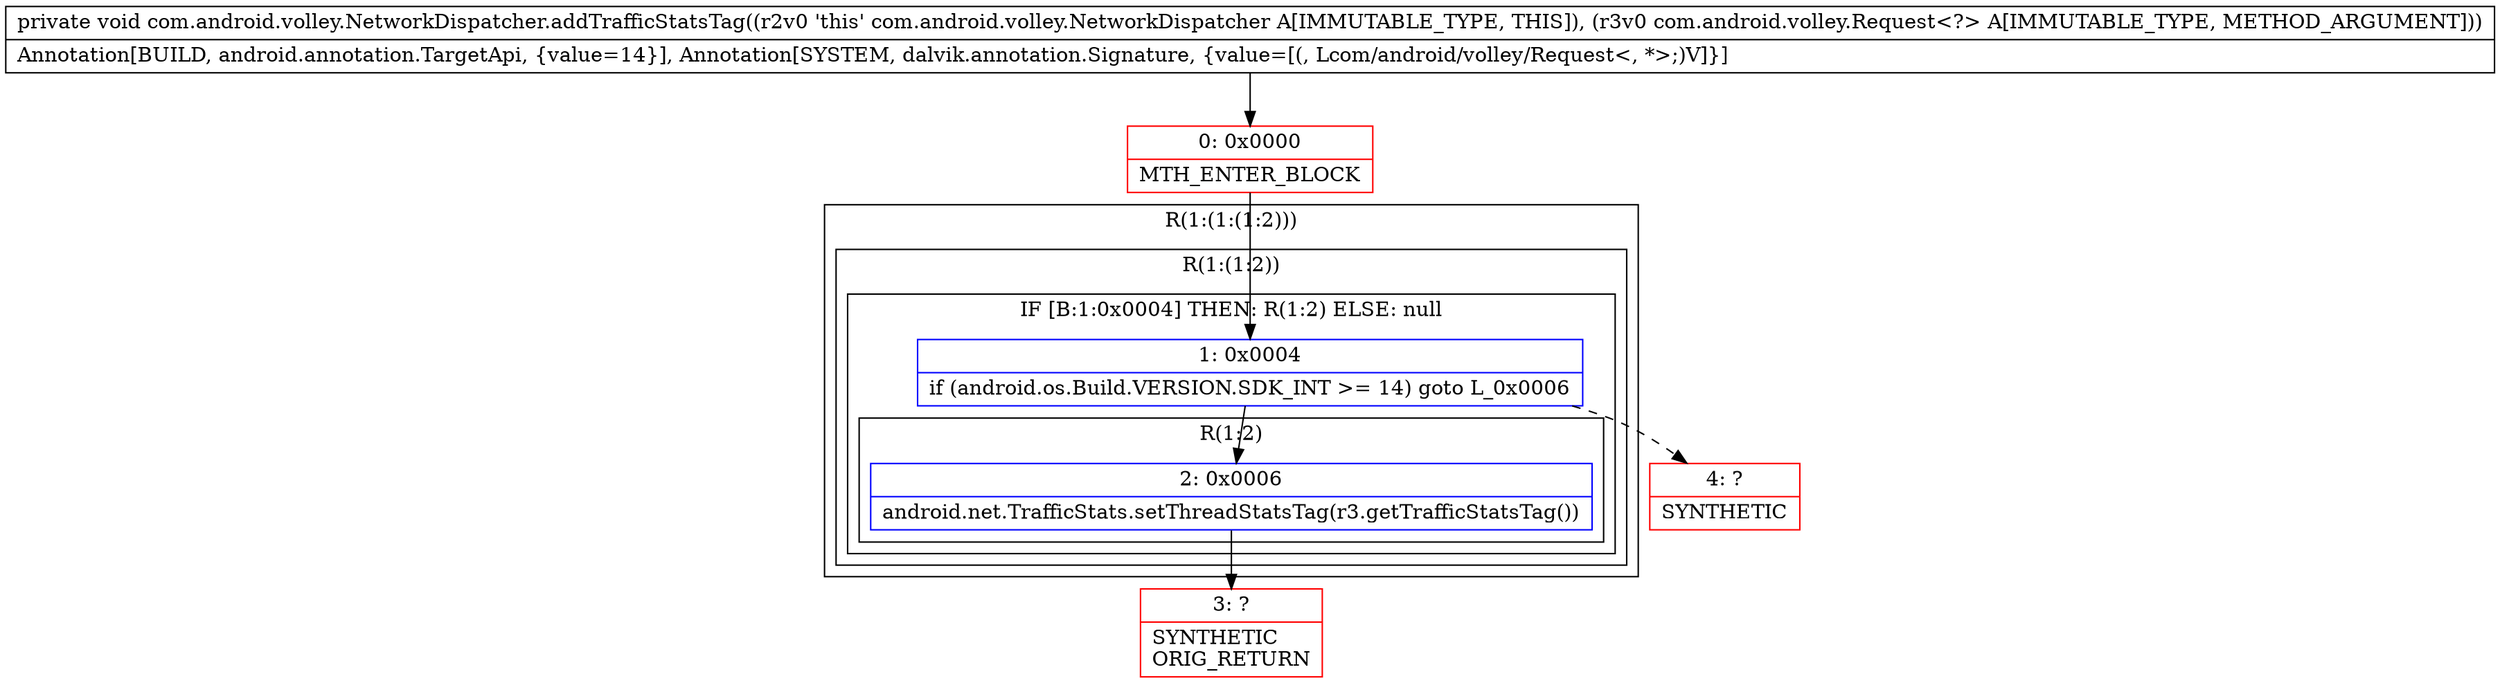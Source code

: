 digraph "CFG forcom.android.volley.NetworkDispatcher.addTrafficStatsTag(Lcom\/android\/volley\/Request;)V" {
subgraph cluster_Region_1067978486 {
label = "R(1:(1:(1:2)))";
node [shape=record,color=blue];
subgraph cluster_Region_1796065117 {
label = "R(1:(1:2))";
node [shape=record,color=blue];
subgraph cluster_IfRegion_1008816520 {
label = "IF [B:1:0x0004] THEN: R(1:2) ELSE: null";
node [shape=record,color=blue];
Node_1 [shape=record,label="{1\:\ 0x0004|if (android.os.Build.VERSION.SDK_INT \>= 14) goto L_0x0006\l}"];
subgraph cluster_Region_1646273057 {
label = "R(1:2)";
node [shape=record,color=blue];
Node_2 [shape=record,label="{2\:\ 0x0006|android.net.TrafficStats.setThreadStatsTag(r3.getTrafficStatsTag())\l}"];
}
}
}
}
Node_0 [shape=record,color=red,label="{0\:\ 0x0000|MTH_ENTER_BLOCK\l}"];
Node_3 [shape=record,color=red,label="{3\:\ ?|SYNTHETIC\lORIG_RETURN\l}"];
Node_4 [shape=record,color=red,label="{4\:\ ?|SYNTHETIC\l}"];
MethodNode[shape=record,label="{private void com.android.volley.NetworkDispatcher.addTrafficStatsTag((r2v0 'this' com.android.volley.NetworkDispatcher A[IMMUTABLE_TYPE, THIS]), (r3v0 com.android.volley.Request\<?\> A[IMMUTABLE_TYPE, METHOD_ARGUMENT]))  | Annotation[BUILD, android.annotation.TargetApi, \{value=14\}], Annotation[SYSTEM, dalvik.annotation.Signature, \{value=[(, Lcom\/android\/volley\/Request\<, *\>;)V]\}]\l}"];
MethodNode -> Node_0;
Node_1 -> Node_2;
Node_1 -> Node_4[style=dashed];
Node_2 -> Node_3;
Node_0 -> Node_1;
}

